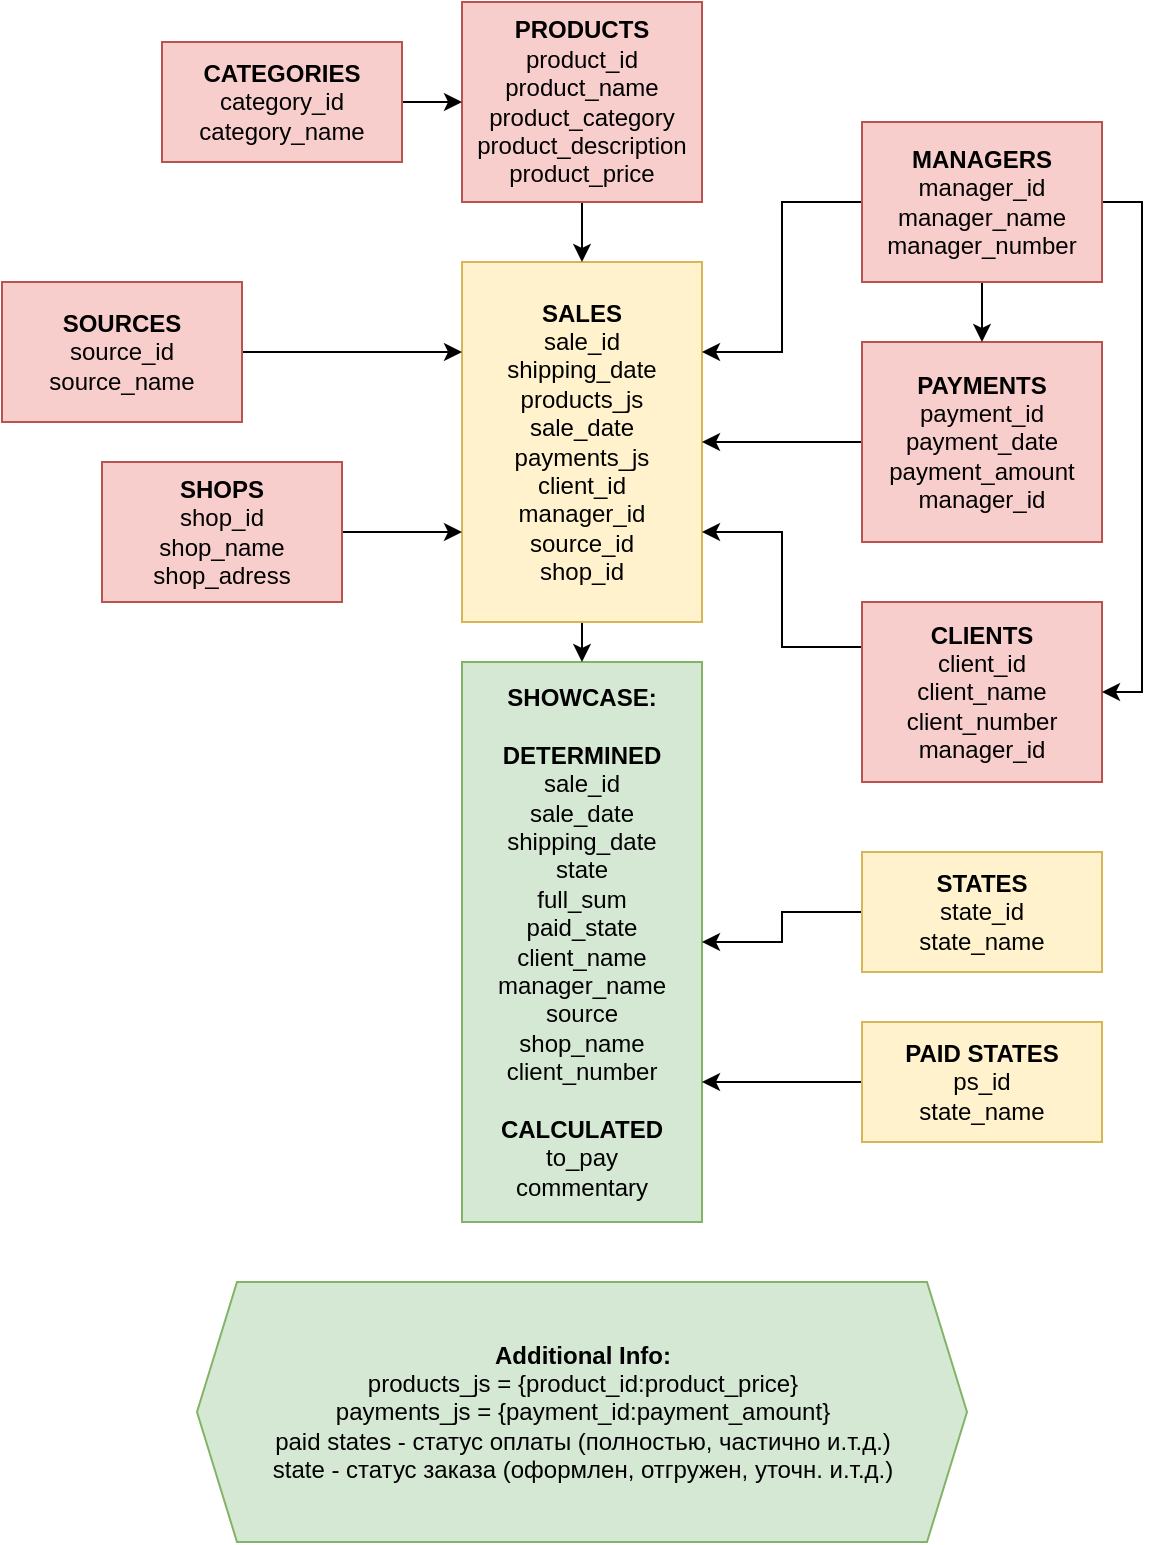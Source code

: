 <mxfile version="20.8.15" type="github">
  <diagram name="Page-1" id="00fhF2i7xUbwXuEdj2fI">
    <mxGraphModel dx="837" dy="478" grid="1" gridSize="10" guides="1" tooltips="1" connect="1" arrows="1" fold="1" page="1" pageScale="1" pageWidth="850" pageHeight="1100" math="0" shadow="0">
      <root>
        <mxCell id="0" />
        <mxCell id="1" parent="0" />
        <mxCell id="980OsK9IZz-E473uADIN-1" value="&lt;b&gt;SHOWCASE:&lt;br&gt;&lt;br&gt;DETERMINED&lt;br&gt;&lt;/b&gt;sale_id&lt;br&gt;sale_date&lt;br&gt;shipping_date&lt;br&gt;state&lt;br&gt;full_sum&lt;br&gt;paid_state&lt;br&gt;client_name&lt;br data-darkreader-inline-border=&quot;&quot; style=&quot;border-color: var(--darkreader-border--border-color); --darkreader-inline-border:var(--darkreader-border--darkreader-border--border-color);&quot;&gt;manager_name&lt;br data-darkreader-inline-border=&quot;&quot; style=&quot;border-color: var(--darkreader-border--border-color); --darkreader-inline-border:var(--darkreader-border--darkreader-border--border-color);&quot;&gt;source&lt;br data-darkreader-inline-border=&quot;&quot; style=&quot;border-color: var(--darkreader-border--border-color); --darkreader-inline-border:var(--darkreader-border--darkreader-border--border-color);&quot;&gt;shop_name&lt;br&gt;client_number&lt;br&gt;&lt;br&gt;&lt;b&gt;CALCULATED&lt;/b&gt;&lt;br&gt;to_pay&lt;br&gt;commentary" style="rounded=0;whiteSpace=wrap;html=1;fillColor=#d5e8d4;strokeColor=#82b366;" vertex="1" parent="1">
          <mxGeometry x="370" y="480" width="120" height="280" as="geometry" />
        </mxCell>
        <mxCell id="980OsK9IZz-E473uADIN-14" style="edgeStyle=orthogonalEdgeStyle;rounded=0;orthogonalLoop=1;jettySize=auto;html=1;exitX=0.5;exitY=1;exitDx=0;exitDy=0;entryX=0.5;entryY=0;entryDx=0;entryDy=0;" edge="1" parent="1" source="980OsK9IZz-E473uADIN-4" target="980OsK9IZz-E473uADIN-1">
          <mxGeometry relative="1" as="geometry" />
        </mxCell>
        <mxCell id="980OsK9IZz-E473uADIN-4" value="&lt;b&gt;SALES&lt;/b&gt;&lt;br&gt;sale_id&lt;br&gt;shipping_date&lt;br&gt;products_js&lt;br&gt;sale_date&lt;br&gt;payments_js&lt;br&gt;client_id&lt;br&gt;manager_id&lt;br&gt;source_id&lt;br&gt;shop_id" style="rounded=0;whiteSpace=wrap;html=1;fillColor=#fff2cc;strokeColor=#d6b656;" vertex="1" parent="1">
          <mxGeometry x="370" y="280" width="120" height="180" as="geometry" />
        </mxCell>
        <mxCell id="980OsK9IZz-E473uADIN-16" value="" style="edgeStyle=orthogonalEdgeStyle;rounded=0;orthogonalLoop=1;jettySize=auto;html=1;" edge="1" parent="1" source="980OsK9IZz-E473uADIN-5" target="980OsK9IZz-E473uADIN-4">
          <mxGeometry relative="1" as="geometry" />
        </mxCell>
        <mxCell id="980OsK9IZz-E473uADIN-5" value="&lt;b&gt;PRODUCTS&lt;/b&gt;&lt;br&gt;product_id&lt;br&gt;product_name&lt;br&gt;product_category&lt;br&gt;product_description&lt;br&gt;product_price" style="whiteSpace=wrap;html=1;fillColor=#f8cecc;strokeColor=#b85450;" vertex="1" parent="1">
          <mxGeometry x="370" y="150" width="120" height="100" as="geometry" />
        </mxCell>
        <mxCell id="980OsK9IZz-E473uADIN-15" value="" style="edgeStyle=orthogonalEdgeStyle;rounded=0;orthogonalLoop=1;jettySize=auto;html=1;" edge="1" parent="1" source="980OsK9IZz-E473uADIN-6" target="980OsK9IZz-E473uADIN-4">
          <mxGeometry relative="1" as="geometry" />
        </mxCell>
        <mxCell id="980OsK9IZz-E473uADIN-6" value="&lt;b&gt;PAYMENTS&lt;/b&gt;&lt;br&gt;payment_id&lt;br&gt;payment_date&lt;br&gt;payment_amount&lt;br&gt;manager_id" style="whiteSpace=wrap;html=1;fillColor=#f8cecc;strokeColor=#b85450;" vertex="1" parent="1">
          <mxGeometry x="570" y="320" width="120" height="100" as="geometry" />
        </mxCell>
        <mxCell id="980OsK9IZz-E473uADIN-20" style="edgeStyle=orthogonalEdgeStyle;rounded=0;orthogonalLoop=1;jettySize=auto;html=1;exitX=0;exitY=0.25;exitDx=0;exitDy=0;entryX=1;entryY=0.75;entryDx=0;entryDy=0;" edge="1" parent="1" source="980OsK9IZz-E473uADIN-8" target="980OsK9IZz-E473uADIN-4">
          <mxGeometry relative="1" as="geometry" />
        </mxCell>
        <mxCell id="980OsK9IZz-E473uADIN-8" value="&lt;b&gt;CLIENTS&lt;/b&gt;&lt;br&gt;client_id&lt;br&gt;client_name&lt;br&gt;client_number&lt;br&gt;manager_id" style="whiteSpace=wrap;html=1;fillColor=#f8cecc;strokeColor=#b85450;" vertex="1" parent="1">
          <mxGeometry x="570" y="450" width="120" height="90" as="geometry" />
        </mxCell>
        <mxCell id="980OsK9IZz-E473uADIN-46" style="edgeStyle=orthogonalEdgeStyle;rounded=0;orthogonalLoop=1;jettySize=auto;html=1;exitX=1;exitY=0.5;exitDx=0;exitDy=0;entryX=0;entryY=0.75;entryDx=0;entryDy=0;" edge="1" parent="1" source="980OsK9IZz-E473uADIN-10" target="980OsK9IZz-E473uADIN-4">
          <mxGeometry relative="1" as="geometry" />
        </mxCell>
        <mxCell id="980OsK9IZz-E473uADIN-10" value="&lt;b&gt;SHOPS&lt;/b&gt;&lt;br&gt;shop_id&lt;br&gt;shop_name&lt;br&gt;shop_adress" style="whiteSpace=wrap;html=1;fillColor=#f8cecc;strokeColor=#b85450;" vertex="1" parent="1">
          <mxGeometry x="190" y="380" width="120" height="70" as="geometry" />
        </mxCell>
        <mxCell id="980OsK9IZz-E473uADIN-45" style="edgeStyle=orthogonalEdgeStyle;rounded=0;orthogonalLoop=1;jettySize=auto;html=1;exitX=1;exitY=0.5;exitDx=0;exitDy=0;entryX=0;entryY=0.25;entryDx=0;entryDy=0;" edge="1" parent="1" source="980OsK9IZz-E473uADIN-11" target="980OsK9IZz-E473uADIN-4">
          <mxGeometry relative="1" as="geometry" />
        </mxCell>
        <mxCell id="980OsK9IZz-E473uADIN-11" value="&lt;b&gt;SOURCES&lt;/b&gt;&lt;br&gt;source_id&lt;br&gt;source_name" style="whiteSpace=wrap;html=1;fillColor=#f8cecc;strokeColor=#b85450;" vertex="1" parent="1">
          <mxGeometry x="140" y="290" width="120" height="70" as="geometry" />
        </mxCell>
        <mxCell id="980OsK9IZz-E473uADIN-36" value="" style="edgeStyle=orthogonalEdgeStyle;rounded=0;orthogonalLoop=1;jettySize=auto;html=1;" edge="1" parent="1" source="980OsK9IZz-E473uADIN-12" target="980OsK9IZz-E473uADIN-6">
          <mxGeometry relative="1" as="geometry" />
        </mxCell>
        <mxCell id="980OsK9IZz-E473uADIN-37" style="edgeStyle=orthogonalEdgeStyle;rounded=0;orthogonalLoop=1;jettySize=auto;html=1;exitX=0;exitY=0.5;exitDx=0;exitDy=0;entryX=1;entryY=0.25;entryDx=0;entryDy=0;" edge="1" parent="1" source="980OsK9IZz-E473uADIN-12" target="980OsK9IZz-E473uADIN-4">
          <mxGeometry relative="1" as="geometry" />
        </mxCell>
        <mxCell id="980OsK9IZz-E473uADIN-47" style="edgeStyle=orthogonalEdgeStyle;rounded=0;orthogonalLoop=1;jettySize=auto;html=1;exitX=1;exitY=0.5;exitDx=0;exitDy=0;entryX=1;entryY=0.5;entryDx=0;entryDy=0;" edge="1" parent="1" source="980OsK9IZz-E473uADIN-12" target="980OsK9IZz-E473uADIN-8">
          <mxGeometry relative="1" as="geometry" />
        </mxCell>
        <mxCell id="980OsK9IZz-E473uADIN-12" value="&lt;b&gt;MANAGERS&lt;br&gt;&lt;/b&gt;manager_id&lt;br&gt;manager_name&lt;br&gt;manager_number&lt;br&gt;" style="whiteSpace=wrap;html=1;fillColor=#f8cecc;strokeColor=#b85450;" vertex="1" parent="1">
          <mxGeometry x="570" y="210" width="120" height="80" as="geometry" />
        </mxCell>
        <mxCell id="980OsK9IZz-E473uADIN-30" value="&lt;b data-darkreader-inline-border=&quot;&quot; style=&quot;border-color: var(--darkreader-border--border-color); --darkreader-inline-border:var(--darkreader-border--darkreader-border--border-color);&quot;&gt;Additional Info:&lt;/b&gt;&lt;br data-darkreader-inline-border=&quot;&quot; style=&quot;border-color: var(--darkreader-border--border-color); --darkreader-inline-border:var(--darkreader-border--darkreader-border--border-color);&quot;&gt;products_js = {product_id:product_price}&lt;br data-darkreader-inline-border=&quot;&quot; style=&quot;border-color: var(--darkreader-border--border-color); --darkreader-inline-border:var(--darkreader-border--darkreader-border--border-color);&quot;&gt;&lt;span style=&quot;&quot;&gt;payments_js = {payment_id:payment_amount}&lt;br&gt;paid states - статус оплаты (полностью, частично и.т.д.)&lt;br&gt;state - статус заказа (оформлен, отгружен, уточн. и.т.д.)&lt;br&gt;&lt;/span&gt;" style="shape=hexagon;perimeter=hexagonPerimeter2;whiteSpace=wrap;html=1;fixedSize=1;fillColor=#d5e8d4;strokeColor=#82b366;" vertex="1" parent="1">
          <mxGeometry x="237.5" y="790" width="385" height="130" as="geometry" />
        </mxCell>
        <mxCell id="980OsK9IZz-E473uADIN-32" style="edgeStyle=orthogonalEdgeStyle;rounded=0;orthogonalLoop=1;jettySize=auto;html=1;exitX=0;exitY=0.5;exitDx=0;exitDy=0;entryX=1;entryY=0.75;entryDx=0;entryDy=0;" edge="1" parent="1" source="980OsK9IZz-E473uADIN-31" target="980OsK9IZz-E473uADIN-1">
          <mxGeometry relative="1" as="geometry" />
        </mxCell>
        <mxCell id="980OsK9IZz-E473uADIN-31" value="&lt;b&gt;PAID STATES&lt;/b&gt;&lt;br&gt;ps_id&lt;br&gt;state_name" style="whiteSpace=wrap;html=1;fillColor=#fff2cc;strokeColor=#d6b656;" vertex="1" parent="1">
          <mxGeometry x="570" y="660" width="120" height="60" as="geometry" />
        </mxCell>
        <mxCell id="980OsK9IZz-E473uADIN-35" style="edgeStyle=orthogonalEdgeStyle;rounded=0;orthogonalLoop=1;jettySize=auto;html=1;exitX=0;exitY=0.5;exitDx=0;exitDy=0;entryX=1;entryY=0.5;entryDx=0;entryDy=0;" edge="1" parent="1" source="980OsK9IZz-E473uADIN-34" target="980OsK9IZz-E473uADIN-1">
          <mxGeometry relative="1" as="geometry" />
        </mxCell>
        <mxCell id="980OsK9IZz-E473uADIN-34" value="&lt;b&gt;STATES&lt;/b&gt;&lt;br&gt;state_id&lt;br&gt;state_name" style="whiteSpace=wrap;html=1;fillColor=#fff2cc;strokeColor=#d6b656;" vertex="1" parent="1">
          <mxGeometry x="570" y="575" width="120" height="60" as="geometry" />
        </mxCell>
        <mxCell id="980OsK9IZz-E473uADIN-49" value="" style="edgeStyle=orthogonalEdgeStyle;rounded=0;orthogonalLoop=1;jettySize=auto;html=1;" edge="1" parent="1" source="980OsK9IZz-E473uADIN-48" target="980OsK9IZz-E473uADIN-5">
          <mxGeometry relative="1" as="geometry" />
        </mxCell>
        <mxCell id="980OsK9IZz-E473uADIN-48" value="&lt;b&gt;CATEGORIES&lt;/b&gt;&lt;br&gt;category_id&lt;br&gt;category_name" style="rounded=0;whiteSpace=wrap;html=1;fillColor=#f8cecc;strokeColor=#b85450;" vertex="1" parent="1">
          <mxGeometry x="220" y="170" width="120" height="60" as="geometry" />
        </mxCell>
      </root>
    </mxGraphModel>
  </diagram>
</mxfile>
